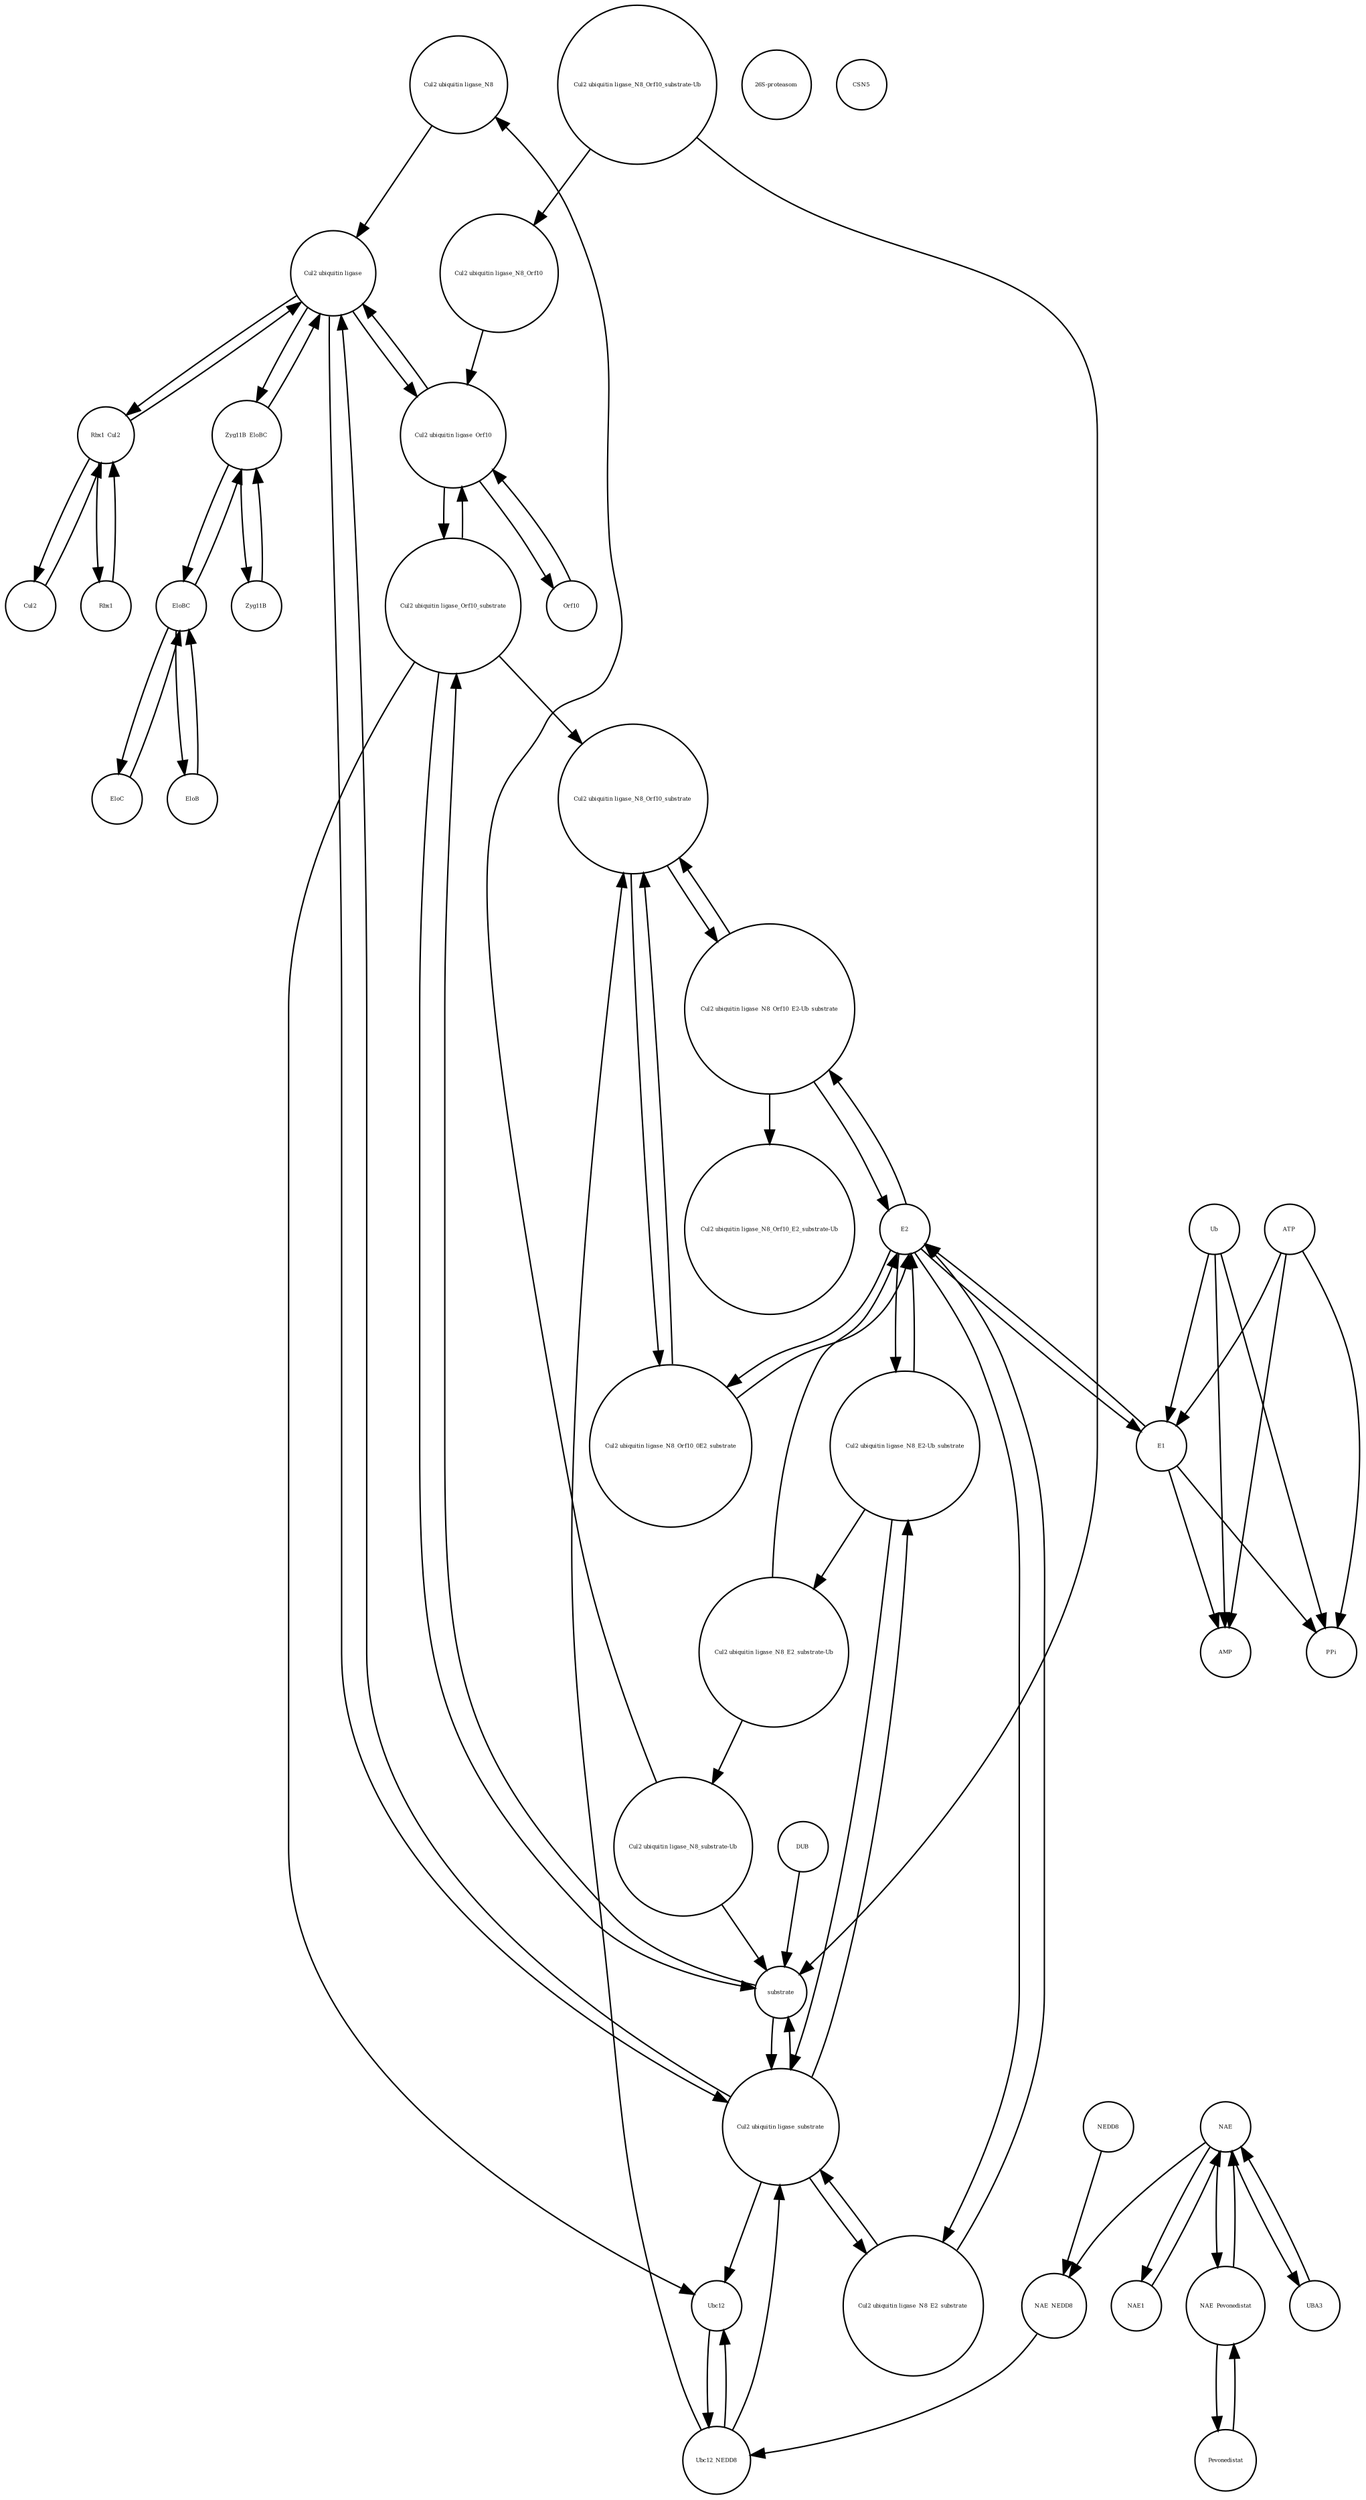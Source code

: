 strict digraph  {
"Cul2 ubiquitin ligase_N8" [annotation="", bipartite=0, cls=complex, fontsize=4, label="Cul2 ubiquitin ligase_N8", shape=circle];
Zyg11B_EloBC [annotation="", bipartite=0, cls=complex, fontsize=4, label=Zyg11B_EloBC, shape=circle];
AMP [annotation="", bipartite=0, cls="simple chemical", fontsize=4, label=AMP, shape=circle];
Zyg11B [annotation="", bipartite=0, cls=macromolecule, fontsize=4, label=Zyg11B, shape=circle];
EloBC [annotation="", bipartite=0, cls=complex, fontsize=4, label=EloBC, shape=circle];
EloC [annotation="", bipartite=0, cls=macromolecule, fontsize=4, label=EloC, shape=circle];
Ub [annotation="", bipartite=0, cls="simple chemical", fontsize=4, label=Ub, shape=circle];
"Cul2 ubiquitin ligase_N8_E2_substrate-Ub" [annotation="", bipartite=0, cls=complex, fontsize=4, label="Cul2 ubiquitin ligase_N8_E2_substrate-Ub", shape=circle];
EloB [annotation="", bipartite=0, cls=macromolecule, fontsize=4, label=EloB, shape=circle];
"Cul2 ubiquitin ligase_N8_Orf10_substrate" [annotation="", bipartite=0, cls=complex, fontsize=4, label="Cul2 ubiquitin ligase_N8_Orf10_substrate", shape=circle];
NAE [annotation="", bipartite=0, cls=complex, fontsize=4, label=NAE, shape=circle];
substrate [annotation="", bipartite=0, cls=macromolecule, fontsize=4, label=substrate, shape=circle];
"Cul2 ubiquitin ligase_N8_Orf10_substrate-Ub" [annotation="", bipartite=0, cls=complex, fontsize=4, label="Cul2 ubiquitin ligase_N8_Orf10_substrate-Ub", shape=circle];
"Cul2 ubiquitin ligase_N8_Orf10" [annotation="", bipartite=0, cls=complex, fontsize=4, label="Cul2 ubiquitin ligase_N8_Orf10", shape=circle];
Rbx1 [annotation="", bipartite=0, cls=macromolecule, fontsize=4, label=Rbx1, shape=circle];
"Cul2 ubiquitin ligase_N8_Orf10_E2_substrate-Ub" [annotation="", bipartite=0, cls=complex, fontsize=4, label="Cul2 ubiquitin ligase_N8_Orf10_E2_substrate-Ub", shape=circle];
"Cul2 ubiquitin ligase_N8_E2-Ub_substrate" [annotation="", bipartite=0, cls=complex, fontsize=4, label="Cul2 ubiquitin ligase_N8_E2-Ub_substrate", shape=circle];
Ubc12 [annotation="", bipartite=0, cls=macromolecule, fontsize=4, label=Ubc12, shape=circle];
Rbx1_Cul2 [annotation="", bipartite=0, cls=complex, fontsize=4, label=Rbx1_Cul2, shape=circle];
Pevonedistat [annotation="", bipartite=0, cls="simple chemical", fontsize=4, label=Pevonedistat, shape=circle];
PPi [annotation="", bipartite=0, cls="simple chemical", fontsize=4, label=PPi, shape=circle];
"Cul2 ubiquitin ligase_Orf10" [annotation="", bipartite=0, cls=complex, fontsize=4, label="Cul2 ubiquitin ligase_Orf10", shape=circle];
"Cul2 ubiquitin ligase" [annotation="", bipartite=0, cls=complex, fontsize=4, label="Cul2 ubiquitin ligase", shape=circle];
DUB [annotation="", bipartite=0, cls=macromolecule, fontsize=4, label=DUB, shape=circle];
Ubc12_NEDD8 [annotation="", bipartite=0, cls=complex, fontsize=4, label=Ubc12_NEDD8, shape=circle];
NAE_NEDD8 [annotation="", bipartite=0, cls=complex, fontsize=4, label=NAE_NEDD8, shape=circle];
E2 [annotation="", bipartite=0, cls=macromolecule, fontsize=4, label=E2, shape=circle];
NEDD8 [annotation="", bipartite=0, cls=macromolecule, fontsize=4, label=NEDD8, shape=circle];
"Cul2 ubiquitin ligase_N8_E2_substrate" [annotation="", bipartite=0, cls=complex, fontsize=4, label="Cul2 ubiquitin ligase_N8_E2_substrate", shape=circle];
"26S-proteasom" [annotation="", bipartite=0, cls=complex, fontsize=4, label="26S-proteasom", shape=circle];
"Cul2 ubiquitin ligase_substrate" [annotation="", bipartite=0, cls=complex, fontsize=4, label="Cul2 ubiquitin ligase_substrate", shape=circle];
"Cul2 ubiquitin ligase_N8_Orf10_E2-Ub_substrate" [annotation="", bipartite=0, cls=complex, fontsize=4, label="Cul2 ubiquitin ligase_N8_Orf10_E2-Ub_substrate", shape=circle];
"Cul2 ubiquitin ligase_N8_substrate-Ub" [annotation="", bipartite=0, cls=complex, fontsize=4, label="Cul2 ubiquitin ligase_N8_substrate-Ub", shape=circle];
NAE_Pevonedistat [annotation="", bipartite=0, cls=complex, fontsize=4, label=NAE_Pevonedistat, shape=circle];
Orf10 [annotation="", bipartite=0, cls=macromolecule, fontsize=4, label=Orf10, shape=circle];
Cul2 [annotation="", bipartite=0, cls=macromolecule, fontsize=4, label=Cul2, shape=circle];
"Cul2 ubiquitin ligase_Orf10_substrate" [annotation="", bipartite=0, cls=complex, fontsize=4, label="Cul2 ubiquitin ligase_Orf10_substrate", shape=circle];
E1 [annotation="", bipartite=0, cls=macromolecule, fontsize=4, label=E1, shape=circle];
ATP [annotation="", bipartite=0, cls="simple chemical", fontsize=4, label=ATP, shape=circle];
UBA3 [annotation="", bipartite=0, cls=macromolecule, fontsize=4, label=UBA3, shape=circle];
NAE1 [annotation="", bipartite=0, cls=macromolecule, fontsize=4, label=NAE1, shape=circle];
CSN5 [annotation="", bipartite=0, cls=complex, fontsize=4, label=CSN5, shape=circle];
"Cul2 ubiquitin ligase_N8_Orf10_0E2_substrate" [annotation="", bipartite=0, cls=complex, fontsize=4, label="Cul2 ubiquitin ligase_N8_Orf10_0E2_substrate", shape=circle];
"Cul2 ubiquitin ligase_N8" -> "Cul2 ubiquitin ligase"  [annotation="", interaction_type=production];
Zyg11B_EloBC -> EloBC  [annotation="", interaction_type=production];
Zyg11B_EloBC -> Zyg11B  [annotation="", interaction_type=production];
Zyg11B_EloBC -> "Cul2 ubiquitin ligase"  [annotation="", interaction_type=production];
Zyg11B -> Zyg11B_EloBC  [annotation="", interaction_type=production];
EloBC -> EloC  [annotation="", interaction_type=production];
EloBC -> EloB  [annotation="", interaction_type=production];
EloBC -> Zyg11B_EloBC  [annotation="", interaction_type=production];
EloC -> EloBC  [annotation="", interaction_type=production];
Ub -> PPi  [annotation="", interaction_type=production];
Ub -> AMP  [annotation="", interaction_type=production];
Ub -> E1  [annotation="", interaction_type=production];
"Cul2 ubiquitin ligase_N8_E2_substrate-Ub" -> "Cul2 ubiquitin ligase_N8_substrate-Ub"  [annotation="", interaction_type=production];
"Cul2 ubiquitin ligase_N8_E2_substrate-Ub" -> E2  [annotation="", interaction_type=production];
EloB -> EloBC  [annotation="", interaction_type=production];
"Cul2 ubiquitin ligase_N8_Orf10_substrate" -> "Cul2 ubiquitin ligase_N8_Orf10_0E2_substrate"  [annotation="", interaction_type=production];
"Cul2 ubiquitin ligase_N8_Orf10_substrate" -> "Cul2 ubiquitin ligase_N8_Orf10_E2-Ub_substrate"  [annotation="", interaction_type=production];
NAE -> NAE_NEDD8  [annotation="", interaction_type=production];
NAE -> UBA3  [annotation="", interaction_type=production];
NAE -> NAE1  [annotation="", interaction_type=production];
NAE -> NAE_Pevonedistat  [annotation="", interaction_type=production];
substrate -> "Cul2 ubiquitin ligase_Orf10_substrate"  [annotation="", interaction_type=production];
substrate -> "Cul2 ubiquitin ligase_substrate"  [annotation="", interaction_type=production];
"Cul2 ubiquitin ligase_N8_Orf10_substrate-Ub" -> "Cul2 ubiquitin ligase_N8_Orf10"  [annotation="", interaction_type=production];
"Cul2 ubiquitin ligase_N8_Orf10_substrate-Ub" -> substrate  [annotation="", interaction_type=production];
"Cul2 ubiquitin ligase_N8_Orf10" -> "Cul2 ubiquitin ligase_Orf10"  [annotation="", interaction_type=production];
Rbx1 -> Rbx1_Cul2  [annotation="", interaction_type=production];
"Cul2 ubiquitin ligase_N8_E2-Ub_substrate" -> "Cul2 ubiquitin ligase_N8_E2_substrate-Ub"  [annotation="", interaction_type=production];
"Cul2 ubiquitin ligase_N8_E2-Ub_substrate" -> E2  [annotation="", interaction_type=production];
"Cul2 ubiquitin ligase_N8_E2-Ub_substrate" -> "Cul2 ubiquitin ligase_substrate"  [annotation="", interaction_type=production];
Ubc12 -> Ubc12_NEDD8  [annotation="", interaction_type=production];
Rbx1_Cul2 -> Cul2  [annotation="", interaction_type=production];
Rbx1_Cul2 -> Rbx1  [annotation="", interaction_type=production];
Rbx1_Cul2 -> "Cul2 ubiquitin ligase"  [annotation="", interaction_type=production];
Pevonedistat -> NAE_Pevonedistat  [annotation="", interaction_type=production];
"Cul2 ubiquitin ligase_Orf10" -> "Cul2 ubiquitin ligase_Orf10_substrate"  [annotation="", interaction_type=production];
"Cul2 ubiquitin ligase_Orf10" -> Orf10  [annotation="", interaction_type=production];
"Cul2 ubiquitin ligase_Orf10" -> "Cul2 ubiquitin ligase"  [annotation="", interaction_type=production];
"Cul2 ubiquitin ligase" -> "Cul2 ubiquitin ligase_Orf10"  [annotation="", interaction_type=production];
"Cul2 ubiquitin ligase" -> Rbx1_Cul2  [annotation="", interaction_type=production];
"Cul2 ubiquitin ligase" -> Zyg11B_EloBC  [annotation="", interaction_type=production];
"Cul2 ubiquitin ligase" -> "Cul2 ubiquitin ligase_substrate"  [annotation="", interaction_type=production];
DUB -> substrate  [annotation="", interaction_type=catalysis];
Ubc12_NEDD8 -> Ubc12  [annotation="", interaction_type=production];
Ubc12_NEDD8 -> "Cul2 ubiquitin ligase_substrate"  [annotation="", interaction_type=production];
Ubc12_NEDD8 -> "Cul2 ubiquitin ligase_N8_Orf10_substrate"  [annotation="", interaction_type=production];
NAE_NEDD8 -> Ubc12_NEDD8  [annotation="", interaction_type=production];
E2 -> "Cul2 ubiquitin ligase_N8_E2_substrate"  [annotation="", interaction_type=production];
E2 -> "Cul2 ubiquitin ligase_N8_Orf10_0E2_substrate"  [annotation="", interaction_type=production];
E2 -> E1  [annotation="", interaction_type=production];
E2 -> "Cul2 ubiquitin ligase_N8_Orf10_E2-Ub_substrate"  [annotation="", interaction_type=production];
E2 -> "Cul2 ubiquitin ligase_N8_E2-Ub_substrate"  [annotation="", interaction_type=production];
NEDD8 -> NAE_NEDD8  [annotation="", interaction_type=production];
"Cul2 ubiquitin ligase_N8_E2_substrate" -> E2  [annotation="", interaction_type=production];
"Cul2 ubiquitin ligase_N8_E2_substrate" -> "Cul2 ubiquitin ligase_substrate"  [annotation="", interaction_type=production];
"Cul2 ubiquitin ligase_substrate" -> "Cul2 ubiquitin ligase_N8_E2-Ub_substrate"  [annotation="", interaction_type=production];
"Cul2 ubiquitin ligase_substrate" -> Ubc12  [annotation="", interaction_type=production];
"Cul2 ubiquitin ligase_substrate" -> substrate  [annotation="", interaction_type=production];
"Cul2 ubiquitin ligase_substrate" -> "Cul2 ubiquitin ligase"  [annotation="", interaction_type=production];
"Cul2 ubiquitin ligase_substrate" -> "Cul2 ubiquitin ligase_N8_E2_substrate"  [annotation="", interaction_type=production];
"Cul2 ubiquitin ligase_N8_Orf10_E2-Ub_substrate" -> E2  [annotation="", interaction_type=production];
"Cul2 ubiquitin ligase_N8_Orf10_E2-Ub_substrate" -> "Cul2 ubiquitin ligase_N8_Orf10_substrate"  [annotation="", interaction_type=production];
"Cul2 ubiquitin ligase_N8_Orf10_E2-Ub_substrate" -> "Cul2 ubiquitin ligase_N8_Orf10_E2_substrate-Ub"  [annotation="", interaction_type=production];
"Cul2 ubiquitin ligase_N8_substrate-Ub" -> "Cul2 ubiquitin ligase_N8"  [annotation="", interaction_type=production];
"Cul2 ubiquitin ligase_N8_substrate-Ub" -> substrate  [annotation="", interaction_type=production];
NAE_Pevonedistat -> Pevonedistat  [annotation="", interaction_type=production];
NAE_Pevonedistat -> NAE  [annotation="", interaction_type=production];
Orf10 -> "Cul2 ubiquitin ligase_Orf10"  [annotation="", interaction_type=production];
Cul2 -> Rbx1_Cul2  [annotation="", interaction_type=production];
"Cul2 ubiquitin ligase_Orf10_substrate" -> "Cul2 ubiquitin ligase_Orf10"  [annotation="", interaction_type=production];
"Cul2 ubiquitin ligase_Orf10_substrate" -> substrate  [annotation="", interaction_type=production];
"Cul2 ubiquitin ligase_Orf10_substrate" -> Ubc12  [annotation="", interaction_type=production];
"Cul2 ubiquitin ligase_Orf10_substrate" -> "Cul2 ubiquitin ligase_N8_Orf10_substrate"  [annotation="", interaction_type=production];
E1 -> E2  [annotation="", interaction_type=production];
E1 -> PPi  [annotation="", interaction_type=production];
E1 -> AMP  [annotation="", interaction_type=production];
ATP -> PPi  [annotation="", interaction_type=production];
ATP -> AMP  [annotation="", interaction_type=production];
ATP -> E1  [annotation="", interaction_type=production];
UBA3 -> NAE  [annotation="", interaction_type=production];
NAE1 -> NAE  [annotation="", interaction_type=production];
"Cul2 ubiquitin ligase_N8_Orf10_0E2_substrate" -> E2  [annotation="", interaction_type=production];
"Cul2 ubiquitin ligase_N8_Orf10_0E2_substrate" -> "Cul2 ubiquitin ligase_N8_Orf10_substrate"  [annotation="", interaction_type=production];
}
